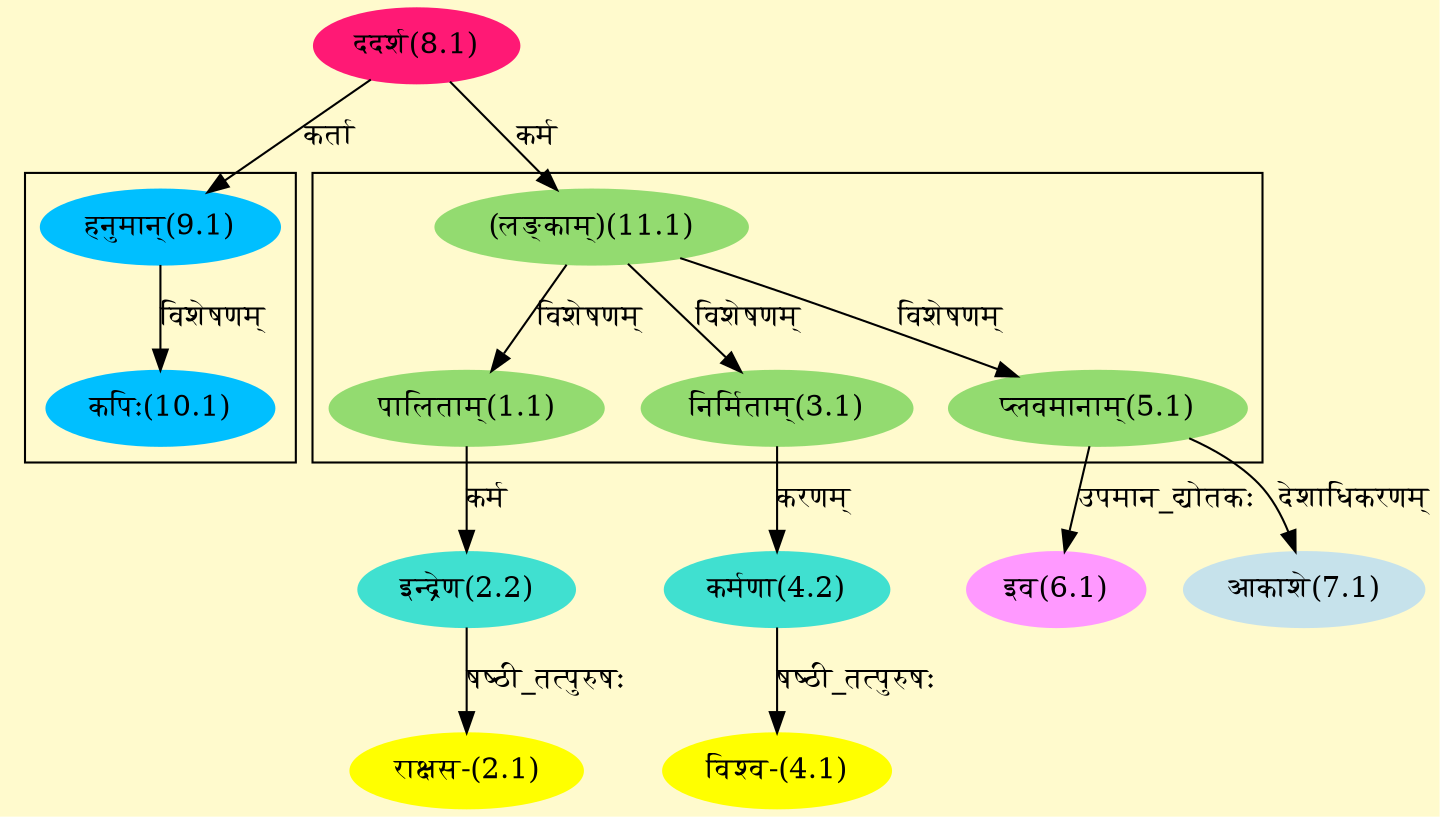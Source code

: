 digraph G{
rankdir=BT;
 compound=true;
 bgcolor="lemonchiffon1";

subgraph cluster_1{
Node1_1 [style=filled, color="#93DB70" label = "पालिताम्(1.1)"]
Node11_1 [style=filled, color="#93DB70" label = "(लङ्काम्)(11.1)"]
Node3_1 [style=filled, color="#93DB70" label = "निर्मिताम्(3.1)"]
Node5_1 [style=filled, color="#93DB70" label = "प्लवमानाम्(5.1)"]

}

subgraph cluster_2{
Node10_1 [style=filled, color="#00BFFF" label = "कपिः(10.1)"]
Node9_1 [style=filled, color="#00BFFF" label = "हनुमान्(9.1)"]

}
Node2_1 [style=filled, color="#FFFF00" label = "राक्षस-(2.1)"]
Node2_2 [style=filled, color="#40E0D0" label = "इन्द्रेण(2.2)"]
Node1_1 [style=filled, color="#93DB70" label = "पालिताम्(1.1)"]
Node4_1 [style=filled, color="#FFFF00" label = "विश्व-(4.1)"]
Node4_2 [style=filled, color="#40E0D0" label = "कर्मणा(4.2)"]
Node3_1 [style=filled, color="#93DB70" label = "निर्मिताम्(3.1)"]
Node6_1 [style=filled, color="#FF99FF" label = "इव(6.1)"]
Node5_1 [style=filled, color="#93DB70" label = "प्लवमानाम्(5.1)"]
Node7_1 [style=filled, color="#C6E2EB" label = "आकाशे(7.1)"]
Node8_1 [style=filled, color="#FF1975" label = "ददर्श(8.1)"]
Node [style=filled, color="" label = "()"]
Node9_1 [style=filled, color="#00BFFF" label = "हनुमान्(9.1)"]
Node11_1 [style=filled, color="#93DB70" label = "(लङ्काम्)(11.1)"]
/* Start of Relations section */

Node1_1 -> Node11_1 [  label="विशेषणम्"  dir="back" ]
Node2_1 -> Node2_2 [  label="षष्ठी_तत्पुरुषः"  dir="back" ]
Node2_2 -> Node1_1 [  label="कर्म"  dir="back" ]
Node3_1 -> Node11_1 [  label="विशेषणम्"  dir="back" ]
Node4_1 -> Node4_2 [  label="षष्ठी_तत्पुरुषः"  dir="back" ]
Node4_2 -> Node3_1 [  label="करणम्"  dir="back" ]
Node5_1 -> Node11_1 [  label="विशेषणम्"  dir="back" ]
Node6_1 -> Node5_1 [  label="उपमान_द्योतकः"  dir="back" ]
Node7_1 -> Node5_1 [  label="देशाधिकरणम्"  dir="back" ]
Node9_1 -> Node8_1 [  label="कर्ता"  dir="back" ]
Node10_1 -> Node9_1 [  label="विशेषणम्"  dir="back" ]
Node11_1 -> Node8_1 [  label="कर्म"  dir="back" ]
}
